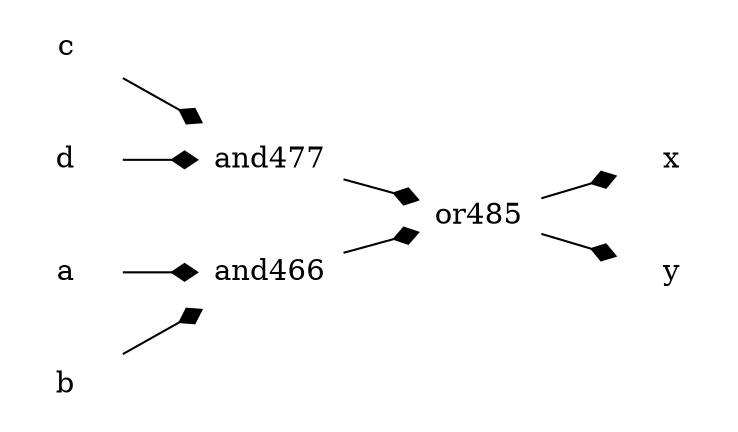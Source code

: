 digraph g {
    // header
    rankdir=LR;
    margin=0.01;
    node [shape="plaintext"];
    edge [arrowhead="diamond"];
    // circuit 
    and466 [label="and466", image="../../gates/and_noleads.png"];
    and477 [label="and477", image="../../gates/and_noleads.png"];
    or485 [label="or485", image="../../gates/or_noleads.png"];
    var411[label="x"];
    var412[label="a"];
    var413[label="b"];
    var415[label="c"];
    var416[label="d"];
    var419[label="y"];
    var412 -> and466 ;
    var413 -> and466 ;
    var415 -> and477 ;
    var416 -> and477 ;
    and466 -> or485 ;
    and477 -> or485 ;
    or485 -> var411 ;
    or485 -> var419 ;
}
